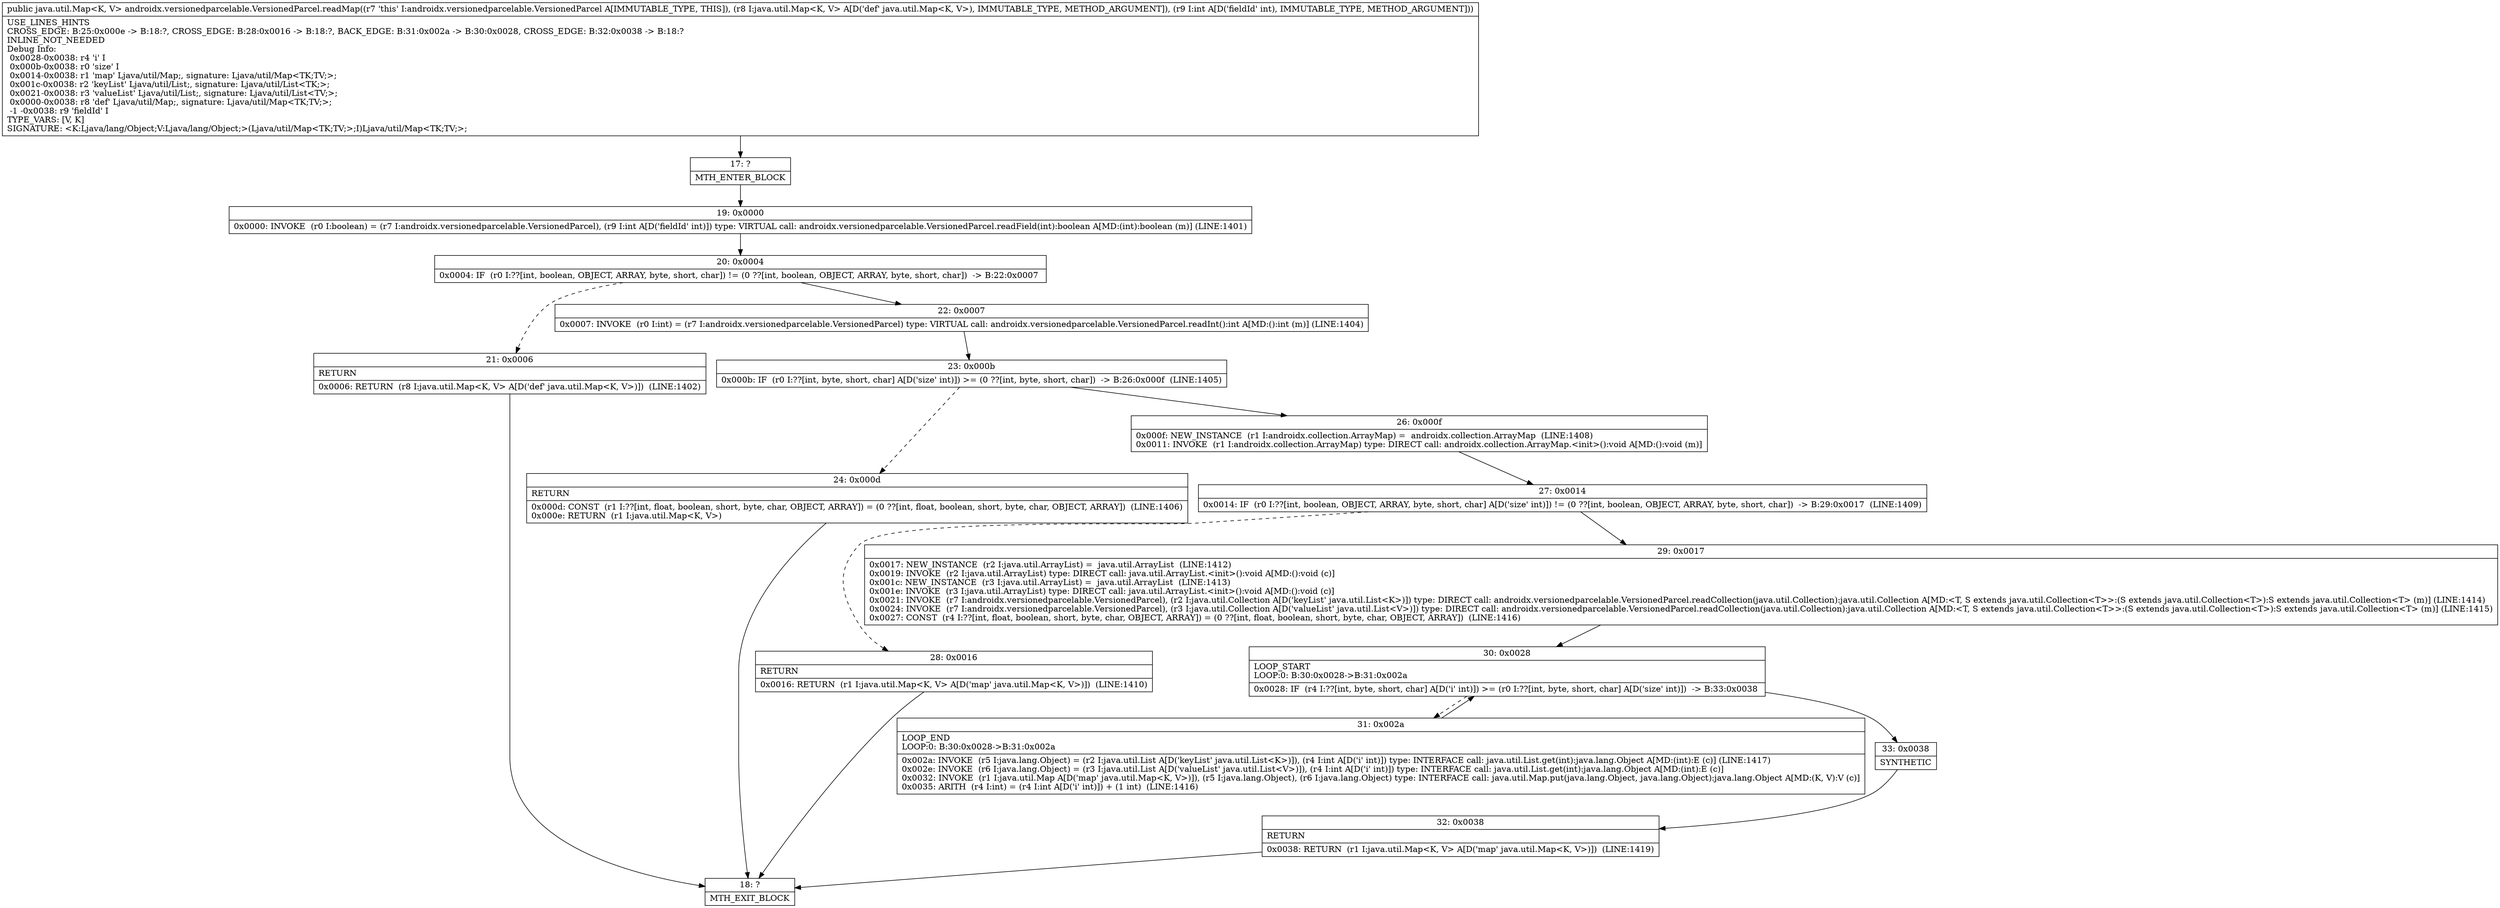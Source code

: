 digraph "CFG forandroidx.versionedparcelable.VersionedParcel.readMap(Ljava\/util\/Map;I)Ljava\/util\/Map;" {
Node_17 [shape=record,label="{17\:\ ?|MTH_ENTER_BLOCK\l}"];
Node_19 [shape=record,label="{19\:\ 0x0000|0x0000: INVOKE  (r0 I:boolean) = (r7 I:androidx.versionedparcelable.VersionedParcel), (r9 I:int A[D('fieldId' int)]) type: VIRTUAL call: androidx.versionedparcelable.VersionedParcel.readField(int):boolean A[MD:(int):boolean (m)] (LINE:1401)\l}"];
Node_20 [shape=record,label="{20\:\ 0x0004|0x0004: IF  (r0 I:??[int, boolean, OBJECT, ARRAY, byte, short, char]) != (0 ??[int, boolean, OBJECT, ARRAY, byte, short, char])  \-\> B:22:0x0007 \l}"];
Node_21 [shape=record,label="{21\:\ 0x0006|RETURN\l|0x0006: RETURN  (r8 I:java.util.Map\<K, V\> A[D('def' java.util.Map\<K, V\>)])  (LINE:1402)\l}"];
Node_18 [shape=record,label="{18\:\ ?|MTH_EXIT_BLOCK\l}"];
Node_22 [shape=record,label="{22\:\ 0x0007|0x0007: INVOKE  (r0 I:int) = (r7 I:androidx.versionedparcelable.VersionedParcel) type: VIRTUAL call: androidx.versionedparcelable.VersionedParcel.readInt():int A[MD:():int (m)] (LINE:1404)\l}"];
Node_23 [shape=record,label="{23\:\ 0x000b|0x000b: IF  (r0 I:??[int, byte, short, char] A[D('size' int)]) \>= (0 ??[int, byte, short, char])  \-\> B:26:0x000f  (LINE:1405)\l}"];
Node_24 [shape=record,label="{24\:\ 0x000d|RETURN\l|0x000d: CONST  (r1 I:??[int, float, boolean, short, byte, char, OBJECT, ARRAY]) = (0 ??[int, float, boolean, short, byte, char, OBJECT, ARRAY])  (LINE:1406)\l0x000e: RETURN  (r1 I:java.util.Map\<K, V\>) \l}"];
Node_26 [shape=record,label="{26\:\ 0x000f|0x000f: NEW_INSTANCE  (r1 I:androidx.collection.ArrayMap) =  androidx.collection.ArrayMap  (LINE:1408)\l0x0011: INVOKE  (r1 I:androidx.collection.ArrayMap) type: DIRECT call: androidx.collection.ArrayMap.\<init\>():void A[MD:():void (m)]\l}"];
Node_27 [shape=record,label="{27\:\ 0x0014|0x0014: IF  (r0 I:??[int, boolean, OBJECT, ARRAY, byte, short, char] A[D('size' int)]) != (0 ??[int, boolean, OBJECT, ARRAY, byte, short, char])  \-\> B:29:0x0017  (LINE:1409)\l}"];
Node_28 [shape=record,label="{28\:\ 0x0016|RETURN\l|0x0016: RETURN  (r1 I:java.util.Map\<K, V\> A[D('map' java.util.Map\<K, V\>)])  (LINE:1410)\l}"];
Node_29 [shape=record,label="{29\:\ 0x0017|0x0017: NEW_INSTANCE  (r2 I:java.util.ArrayList) =  java.util.ArrayList  (LINE:1412)\l0x0019: INVOKE  (r2 I:java.util.ArrayList) type: DIRECT call: java.util.ArrayList.\<init\>():void A[MD:():void (c)]\l0x001c: NEW_INSTANCE  (r3 I:java.util.ArrayList) =  java.util.ArrayList  (LINE:1413)\l0x001e: INVOKE  (r3 I:java.util.ArrayList) type: DIRECT call: java.util.ArrayList.\<init\>():void A[MD:():void (c)]\l0x0021: INVOKE  (r7 I:androidx.versionedparcelable.VersionedParcel), (r2 I:java.util.Collection A[D('keyList' java.util.List\<K\>)]) type: DIRECT call: androidx.versionedparcelable.VersionedParcel.readCollection(java.util.Collection):java.util.Collection A[MD:\<T, S extends java.util.Collection\<T\>\>:(S extends java.util.Collection\<T\>):S extends java.util.Collection\<T\> (m)] (LINE:1414)\l0x0024: INVOKE  (r7 I:androidx.versionedparcelable.VersionedParcel), (r3 I:java.util.Collection A[D('valueList' java.util.List\<V\>)]) type: DIRECT call: androidx.versionedparcelable.VersionedParcel.readCollection(java.util.Collection):java.util.Collection A[MD:\<T, S extends java.util.Collection\<T\>\>:(S extends java.util.Collection\<T\>):S extends java.util.Collection\<T\> (m)] (LINE:1415)\l0x0027: CONST  (r4 I:??[int, float, boolean, short, byte, char, OBJECT, ARRAY]) = (0 ??[int, float, boolean, short, byte, char, OBJECT, ARRAY])  (LINE:1416)\l}"];
Node_30 [shape=record,label="{30\:\ 0x0028|LOOP_START\lLOOP:0: B:30:0x0028\-\>B:31:0x002a\l|0x0028: IF  (r4 I:??[int, byte, short, char] A[D('i' int)]) \>= (r0 I:??[int, byte, short, char] A[D('size' int)])  \-\> B:33:0x0038 \l}"];
Node_31 [shape=record,label="{31\:\ 0x002a|LOOP_END\lLOOP:0: B:30:0x0028\-\>B:31:0x002a\l|0x002a: INVOKE  (r5 I:java.lang.Object) = (r2 I:java.util.List A[D('keyList' java.util.List\<K\>)]), (r4 I:int A[D('i' int)]) type: INTERFACE call: java.util.List.get(int):java.lang.Object A[MD:(int):E (c)] (LINE:1417)\l0x002e: INVOKE  (r6 I:java.lang.Object) = (r3 I:java.util.List A[D('valueList' java.util.List\<V\>)]), (r4 I:int A[D('i' int)]) type: INTERFACE call: java.util.List.get(int):java.lang.Object A[MD:(int):E (c)]\l0x0032: INVOKE  (r1 I:java.util.Map A[D('map' java.util.Map\<K, V\>)]), (r5 I:java.lang.Object), (r6 I:java.lang.Object) type: INTERFACE call: java.util.Map.put(java.lang.Object, java.lang.Object):java.lang.Object A[MD:(K, V):V (c)]\l0x0035: ARITH  (r4 I:int) = (r4 I:int A[D('i' int)]) + (1 int)  (LINE:1416)\l}"];
Node_33 [shape=record,label="{33\:\ 0x0038|SYNTHETIC\l}"];
Node_32 [shape=record,label="{32\:\ 0x0038|RETURN\l|0x0038: RETURN  (r1 I:java.util.Map\<K, V\> A[D('map' java.util.Map\<K, V\>)])  (LINE:1419)\l}"];
MethodNode[shape=record,label="{public java.util.Map\<K, V\> androidx.versionedparcelable.VersionedParcel.readMap((r7 'this' I:androidx.versionedparcelable.VersionedParcel A[IMMUTABLE_TYPE, THIS]), (r8 I:java.util.Map\<K, V\> A[D('def' java.util.Map\<K, V\>), IMMUTABLE_TYPE, METHOD_ARGUMENT]), (r9 I:int A[D('fieldId' int), IMMUTABLE_TYPE, METHOD_ARGUMENT]))  | USE_LINES_HINTS\lCROSS_EDGE: B:25:0x000e \-\> B:18:?, CROSS_EDGE: B:28:0x0016 \-\> B:18:?, BACK_EDGE: B:31:0x002a \-\> B:30:0x0028, CROSS_EDGE: B:32:0x0038 \-\> B:18:?\lINLINE_NOT_NEEDED\lDebug Info:\l  0x0028\-0x0038: r4 'i' I\l  0x000b\-0x0038: r0 'size' I\l  0x0014\-0x0038: r1 'map' Ljava\/util\/Map;, signature: Ljava\/util\/Map\<TK;TV;\>;\l  0x001c\-0x0038: r2 'keyList' Ljava\/util\/List;, signature: Ljava\/util\/List\<TK;\>;\l  0x0021\-0x0038: r3 'valueList' Ljava\/util\/List;, signature: Ljava\/util\/List\<TV;\>;\l  0x0000\-0x0038: r8 'def' Ljava\/util\/Map;, signature: Ljava\/util\/Map\<TK;TV;\>;\l  \-1 \-0x0038: r9 'fieldId' I\lTYPE_VARS: [V, K]\lSIGNATURE: \<K:Ljava\/lang\/Object;V:Ljava\/lang\/Object;\>(Ljava\/util\/Map\<TK;TV;\>;I)Ljava\/util\/Map\<TK;TV;\>;\l}"];
MethodNode -> Node_17;Node_17 -> Node_19;
Node_19 -> Node_20;
Node_20 -> Node_21[style=dashed];
Node_20 -> Node_22;
Node_21 -> Node_18;
Node_22 -> Node_23;
Node_23 -> Node_24[style=dashed];
Node_23 -> Node_26;
Node_24 -> Node_18;
Node_26 -> Node_27;
Node_27 -> Node_28[style=dashed];
Node_27 -> Node_29;
Node_28 -> Node_18;
Node_29 -> Node_30;
Node_30 -> Node_31[style=dashed];
Node_30 -> Node_33;
Node_31 -> Node_30;
Node_33 -> Node_32;
Node_32 -> Node_18;
}

